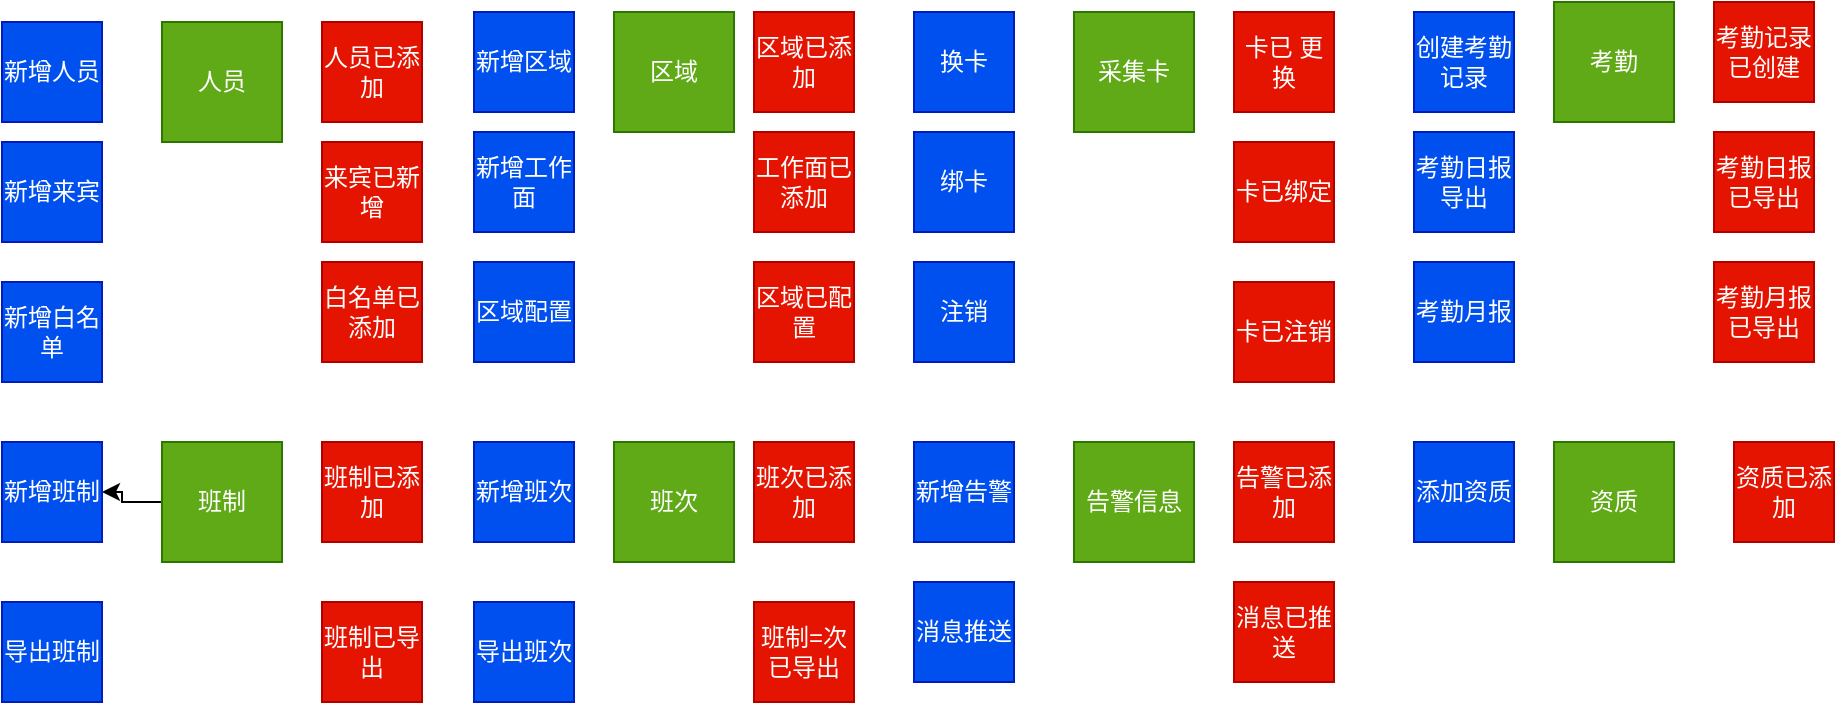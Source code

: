 <mxfile version="24.1.0" type="github">
  <diagram name="第 1 页" id="2TeoL5pHLwXWrM2XrvUJ">
    <mxGraphModel dx="1213" dy="738" grid="1" gridSize="10" guides="1" tooltips="1" connect="1" arrows="1" fold="1" page="1" pageScale="1" pageWidth="827" pageHeight="1169" math="0" shadow="0">
      <root>
        <mxCell id="0" />
        <mxCell id="1" parent="0" />
        <mxCell id="ZPfrbP8PcyrTd2XvZCjv-1" value="人员" style="whiteSpace=wrap;html=1;aspect=fixed;fillColor=#60a917;fontColor=#ffffff;strokeColor=#2D7600;" parent="1" vertex="1">
          <mxGeometry x="124" y="210" width="60" height="60" as="geometry" />
        </mxCell>
        <mxCell id="ZPfrbP8PcyrTd2XvZCjv-2" value="班次" style="whiteSpace=wrap;html=1;aspect=fixed;fillColor=#60a917;fontColor=#ffffff;strokeColor=#2D7600;" parent="1" vertex="1">
          <mxGeometry x="350" y="420" width="60" height="60" as="geometry" />
        </mxCell>
        <mxCell id="ZPfrbP8PcyrTd2XvZCjv-3" value="区域" style="whiteSpace=wrap;html=1;aspect=fixed;fillColor=#60a917;fontColor=#ffffff;strokeColor=#2D7600;" parent="1" vertex="1">
          <mxGeometry x="350" y="205" width="60" height="60" as="geometry" />
        </mxCell>
        <mxCell id="ZPfrbP8PcyrTd2XvZCjv-4" value="告警信息" style="whiteSpace=wrap;html=1;aspect=fixed;fillColor=#60a917;fontColor=#ffffff;strokeColor=#2D7600;" parent="1" vertex="1">
          <mxGeometry x="580" y="420" width="60" height="60" as="geometry" />
        </mxCell>
        <mxCell id="ZPfrbP8PcyrTd2XvZCjv-5" value="采集卡" style="whiteSpace=wrap;html=1;aspect=fixed;fillColor=#60a917;fontColor=#ffffff;strokeColor=#2D7600;" parent="1" vertex="1">
          <mxGeometry x="580" y="205" width="60" height="60" as="geometry" />
        </mxCell>
        <mxCell id="ZPfrbP8PcyrTd2XvZCjv-41" value="" style="edgeStyle=orthogonalEdgeStyle;rounded=0;orthogonalLoop=1;jettySize=auto;html=1;" parent="1" source="ZPfrbP8PcyrTd2XvZCjv-6" target="ZPfrbP8PcyrTd2XvZCjv-36" edge="1">
          <mxGeometry relative="1" as="geometry" />
        </mxCell>
        <mxCell id="ZPfrbP8PcyrTd2XvZCjv-6" value="班制" style="whiteSpace=wrap;html=1;aspect=fixed;fillColor=#60a917;fontColor=#ffffff;strokeColor=#2D7600;" parent="1" vertex="1">
          <mxGeometry x="124" y="420" width="60" height="60" as="geometry" />
        </mxCell>
        <mxCell id="ZPfrbP8PcyrTd2XvZCjv-7" value="考勤" style="whiteSpace=wrap;html=1;aspect=fixed;fillColor=#60a917;fontColor=#ffffff;strokeColor=#2D7600;" parent="1" vertex="1">
          <mxGeometry x="820" y="200" width="60" height="60" as="geometry" />
        </mxCell>
        <mxCell id="ZPfrbP8PcyrTd2XvZCjv-8" value="资质" style="whiteSpace=wrap;html=1;aspect=fixed;fillColor=#60a917;fontColor=#ffffff;strokeColor=#2D7600;" parent="1" vertex="1">
          <mxGeometry x="820" y="420" width="60" height="60" as="geometry" />
        </mxCell>
        <mxCell id="ZPfrbP8PcyrTd2XvZCjv-11" value="换卡" style="whiteSpace=wrap;html=1;aspect=fixed;fillColor=#0050ef;fontColor=#ffffff;strokeColor=#001DBC;" parent="1" vertex="1">
          <mxGeometry x="500" y="205" width="50" height="50" as="geometry" />
        </mxCell>
        <mxCell id="ZPfrbP8PcyrTd2XvZCjv-13" value="绑卡" style="whiteSpace=wrap;html=1;aspect=fixed;fillColor=#0050ef;fontColor=#ffffff;strokeColor=#001DBC;" parent="1" vertex="1">
          <mxGeometry x="500" y="265" width="50" height="50" as="geometry" />
        </mxCell>
        <mxCell id="ZPfrbP8PcyrTd2XvZCjv-14" value="注销" style="whiteSpace=wrap;html=1;aspect=fixed;fillColor=#0050ef;fontColor=#ffffff;strokeColor=#001DBC;" parent="1" vertex="1">
          <mxGeometry x="500" y="330" width="50" height="50" as="geometry" />
        </mxCell>
        <mxCell id="ZPfrbP8PcyrTd2XvZCjv-15" value="卡已 更换" style="whiteSpace=wrap;html=1;aspect=fixed;fillColor=#e51400;fontColor=#ffffff;strokeColor=#B20000;" parent="1" vertex="1">
          <mxGeometry x="660" y="205" width="50" height="50" as="geometry" />
        </mxCell>
        <mxCell id="ZPfrbP8PcyrTd2XvZCjv-16" value="卡已绑定" style="whiteSpace=wrap;html=1;aspect=fixed;fillColor=#e51400;fontColor=#ffffff;strokeColor=#B20000;" parent="1" vertex="1">
          <mxGeometry x="660" y="270" width="50" height="50" as="geometry" />
        </mxCell>
        <mxCell id="ZPfrbP8PcyrTd2XvZCjv-17" value="卡已注销" style="whiteSpace=wrap;html=1;aspect=fixed;fillColor=#e51400;fontColor=#ffffff;strokeColor=#B20000;" parent="1" vertex="1">
          <mxGeometry x="660" y="340" width="50" height="50" as="geometry" />
        </mxCell>
        <mxCell id="ZPfrbP8PcyrTd2XvZCjv-18" value="新增人员" style="whiteSpace=wrap;html=1;aspect=fixed;fillColor=#0050ef;fontColor=#ffffff;strokeColor=#001DBC;" parent="1" vertex="1">
          <mxGeometry x="44" y="210" width="50" height="50" as="geometry" />
        </mxCell>
        <mxCell id="ZPfrbP8PcyrTd2XvZCjv-19" value="新增来宾" style="whiteSpace=wrap;html=1;aspect=fixed;fillColor=#0050ef;fontColor=#ffffff;strokeColor=#001DBC;" parent="1" vertex="1">
          <mxGeometry x="44" y="270" width="50" height="50" as="geometry" />
        </mxCell>
        <mxCell id="ZPfrbP8PcyrTd2XvZCjv-20" value="添加资质" style="whiteSpace=wrap;html=1;aspect=fixed;fillColor=#0050ef;fontColor=#ffffff;strokeColor=#001DBC;" parent="1" vertex="1">
          <mxGeometry x="750" y="420" width="50" height="50" as="geometry" />
        </mxCell>
        <mxCell id="ZPfrbP8PcyrTd2XvZCjv-21" value="人员已添加" style="whiteSpace=wrap;html=1;aspect=fixed;fillColor=#e51400;fontColor=#ffffff;strokeColor=#B20000;" parent="1" vertex="1">
          <mxGeometry x="204" y="210" width="50" height="50" as="geometry" />
        </mxCell>
        <mxCell id="ZPfrbP8PcyrTd2XvZCjv-22" value="来宾已新增" style="whiteSpace=wrap;html=1;aspect=fixed;fillColor=#e51400;fontColor=#ffffff;strokeColor=#B20000;" parent="1" vertex="1">
          <mxGeometry x="204" y="270" width="50" height="50" as="geometry" />
        </mxCell>
        <mxCell id="ZPfrbP8PcyrTd2XvZCjv-23" value="白名单已添加" style="whiteSpace=wrap;html=1;aspect=fixed;fillColor=#e51400;fontColor=#ffffff;strokeColor=#B20000;" parent="1" vertex="1">
          <mxGeometry x="204" y="330" width="50" height="50" as="geometry" />
        </mxCell>
        <mxCell id="ZPfrbP8PcyrTd2XvZCjv-24" value="新增区域" style="whiteSpace=wrap;html=1;aspect=fixed;fillColor=#0050ef;fontColor=#ffffff;strokeColor=#001DBC;" parent="1" vertex="1">
          <mxGeometry x="280" y="205" width="50" height="50" as="geometry" />
        </mxCell>
        <mxCell id="ZPfrbP8PcyrTd2XvZCjv-25" value="新增工作面" style="whiteSpace=wrap;html=1;aspect=fixed;fillColor=#0050ef;fontColor=#ffffff;strokeColor=#001DBC;" parent="1" vertex="1">
          <mxGeometry x="280" y="265" width="50" height="50" as="geometry" />
        </mxCell>
        <mxCell id="ZPfrbP8PcyrTd2XvZCjv-26" value="区域配置" style="whiteSpace=wrap;html=1;aspect=fixed;fillColor=#0050ef;fontColor=#ffffff;strokeColor=#001DBC;" parent="1" vertex="1">
          <mxGeometry x="280" y="330" width="50" height="50" as="geometry" />
        </mxCell>
        <mxCell id="ZPfrbP8PcyrTd2XvZCjv-27" value="区域已添加" style="whiteSpace=wrap;html=1;aspect=fixed;fillColor=#e51400;fontColor=#ffffff;strokeColor=#B20000;" parent="1" vertex="1">
          <mxGeometry x="420" y="205" width="50" height="50" as="geometry" />
        </mxCell>
        <mxCell id="ZPfrbP8PcyrTd2XvZCjv-28" value="工作面已添加" style="whiteSpace=wrap;html=1;aspect=fixed;fillColor=#e51400;fontColor=#ffffff;strokeColor=#B20000;" parent="1" vertex="1">
          <mxGeometry x="420" y="265" width="50" height="50" as="geometry" />
        </mxCell>
        <mxCell id="ZPfrbP8PcyrTd2XvZCjv-29" value="区域已配置" style="whiteSpace=wrap;html=1;aspect=fixed;fillColor=#e51400;fontColor=#ffffff;strokeColor=#B20000;" parent="1" vertex="1">
          <mxGeometry x="420" y="330" width="50" height="50" as="geometry" />
        </mxCell>
        <mxCell id="ZPfrbP8PcyrTd2XvZCjv-30" value="创建考勤记录" style="whiteSpace=wrap;html=1;aspect=fixed;fillColor=#0050ef;fontColor=#ffffff;strokeColor=#001DBC;" parent="1" vertex="1">
          <mxGeometry x="750" y="205" width="50" height="50" as="geometry" />
        </mxCell>
        <mxCell id="ZPfrbP8PcyrTd2XvZCjv-31" value="考勤日报导出" style="whiteSpace=wrap;html=1;aspect=fixed;fillColor=#0050ef;fontColor=#ffffff;strokeColor=#001DBC;" parent="1" vertex="1">
          <mxGeometry x="750" y="265" width="50" height="50" as="geometry" />
        </mxCell>
        <mxCell id="ZPfrbP8PcyrTd2XvZCjv-32" value="考勤月报" style="whiteSpace=wrap;html=1;aspect=fixed;fillColor=#0050ef;fontColor=#ffffff;strokeColor=#001DBC;" parent="1" vertex="1">
          <mxGeometry x="750" y="330" width="50" height="50" as="geometry" />
        </mxCell>
        <mxCell id="ZPfrbP8PcyrTd2XvZCjv-33" value="考勤记录已创建" style="whiteSpace=wrap;html=1;aspect=fixed;fillColor=#e51400;fontColor=#ffffff;strokeColor=#B20000;" parent="1" vertex="1">
          <mxGeometry x="900" y="200" width="50" height="50" as="geometry" />
        </mxCell>
        <mxCell id="ZPfrbP8PcyrTd2XvZCjv-34" value="考勤日报已导出" style="whiteSpace=wrap;html=1;aspect=fixed;fillColor=#e51400;fontColor=#ffffff;strokeColor=#B20000;" parent="1" vertex="1">
          <mxGeometry x="900" y="265" width="50" height="50" as="geometry" />
        </mxCell>
        <mxCell id="ZPfrbP8PcyrTd2XvZCjv-35" value="考勤月报已导出" style="whiteSpace=wrap;html=1;aspect=fixed;fillColor=#e51400;fontColor=#ffffff;strokeColor=#B20000;" parent="1" vertex="1">
          <mxGeometry x="900" y="330" width="50" height="50" as="geometry" />
        </mxCell>
        <mxCell id="ZPfrbP8PcyrTd2XvZCjv-36" value="新增班制" style="whiteSpace=wrap;html=1;aspect=fixed;fillColor=#0050ef;fontColor=#ffffff;strokeColor=#001DBC;" parent="1" vertex="1">
          <mxGeometry x="44" y="420" width="50" height="50" as="geometry" />
        </mxCell>
        <mxCell id="ZPfrbP8PcyrTd2XvZCjv-37" value="导出班制" style="whiteSpace=wrap;html=1;aspect=fixed;fillColor=#0050ef;fontColor=#ffffff;strokeColor=#001DBC;" parent="1" vertex="1">
          <mxGeometry x="44" y="500" width="50" height="50" as="geometry" />
        </mxCell>
        <mxCell id="ZPfrbP8PcyrTd2XvZCjv-38" value="新增白名单" style="whiteSpace=wrap;html=1;aspect=fixed;fillColor=#0050ef;fontColor=#ffffff;strokeColor=#001DBC;" parent="1" vertex="1">
          <mxGeometry x="44" y="340" width="50" height="50" as="geometry" />
        </mxCell>
        <mxCell id="ZPfrbP8PcyrTd2XvZCjv-39" value="班制已添加" style="whiteSpace=wrap;html=1;aspect=fixed;fillColor=#e51400;fontColor=#ffffff;strokeColor=#B20000;" parent="1" vertex="1">
          <mxGeometry x="204" y="420" width="50" height="50" as="geometry" />
        </mxCell>
        <mxCell id="ZPfrbP8PcyrTd2XvZCjv-40" value="班制已导出" style="whiteSpace=wrap;html=1;aspect=fixed;fillColor=#e51400;fontColor=#ffffff;strokeColor=#B20000;" parent="1" vertex="1">
          <mxGeometry x="204" y="500" width="50" height="50" as="geometry" />
        </mxCell>
        <mxCell id="ZPfrbP8PcyrTd2XvZCjv-42" value="新增班次" style="whiteSpace=wrap;html=1;aspect=fixed;fillColor=#0050ef;fontColor=#ffffff;strokeColor=#001DBC;" parent="1" vertex="1">
          <mxGeometry x="280" y="420" width="50" height="50" as="geometry" />
        </mxCell>
        <mxCell id="ZPfrbP8PcyrTd2XvZCjv-43" value="导出班次" style="whiteSpace=wrap;html=1;aspect=fixed;fillColor=#0050ef;fontColor=#ffffff;strokeColor=#001DBC;" parent="1" vertex="1">
          <mxGeometry x="280" y="500" width="50" height="50" as="geometry" />
        </mxCell>
        <mxCell id="ZPfrbP8PcyrTd2XvZCjv-44" value="班次已添加" style="whiteSpace=wrap;html=1;aspect=fixed;fillColor=#e51400;fontColor=#ffffff;strokeColor=#B20000;" parent="1" vertex="1">
          <mxGeometry x="420" y="420" width="50" height="50" as="geometry" />
        </mxCell>
        <mxCell id="ZPfrbP8PcyrTd2XvZCjv-45" value="班制=次已导出" style="whiteSpace=wrap;html=1;aspect=fixed;fillColor=#e51400;fontColor=#ffffff;strokeColor=#B20000;" parent="1" vertex="1">
          <mxGeometry x="420" y="500" width="50" height="50" as="geometry" />
        </mxCell>
        <mxCell id="ZPfrbP8PcyrTd2XvZCjv-46" value="资质已添加" style="whiteSpace=wrap;html=1;aspect=fixed;fillColor=#e51400;fontColor=#ffffff;strokeColor=#B20000;" parent="1" vertex="1">
          <mxGeometry x="910" y="420" width="50" height="50" as="geometry" />
        </mxCell>
        <mxCell id="ZPfrbP8PcyrTd2XvZCjv-47" value="新增告警" style="whiteSpace=wrap;html=1;aspect=fixed;fillColor=#0050ef;fontColor=#ffffff;strokeColor=#001DBC;" parent="1" vertex="1">
          <mxGeometry x="500" y="420" width="50" height="50" as="geometry" />
        </mxCell>
        <mxCell id="ZPfrbP8PcyrTd2XvZCjv-48" value="消息已推送" style="whiteSpace=wrap;html=1;aspect=fixed;fillColor=#e51400;fontColor=#ffffff;strokeColor=#B20000;" parent="1" vertex="1">
          <mxGeometry x="660" y="490" width="50" height="50" as="geometry" />
        </mxCell>
        <mxCell id="ZPfrbP8PcyrTd2XvZCjv-49" value="消息推送" style="whiteSpace=wrap;html=1;aspect=fixed;fillColor=#0050ef;fontColor=#ffffff;strokeColor=#001DBC;" parent="1" vertex="1">
          <mxGeometry x="500" y="490" width="50" height="50" as="geometry" />
        </mxCell>
        <mxCell id="ZPfrbP8PcyrTd2XvZCjv-51" value="告警已添加" style="whiteSpace=wrap;html=1;aspect=fixed;fillColor=#e51400;fontColor=#ffffff;strokeColor=#B20000;" parent="1" vertex="1">
          <mxGeometry x="660" y="420" width="50" height="50" as="geometry" />
        </mxCell>
      </root>
    </mxGraphModel>
  </diagram>
</mxfile>
